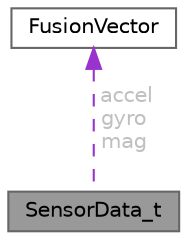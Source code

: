 digraph "SensorData_t"
{
 // LATEX_PDF_SIZE
  bgcolor="transparent";
  edge [fontname=Helvetica,fontsize=10,labelfontname=Helvetica,labelfontsize=10];
  node [fontname=Helvetica,fontsize=10,shape=box,height=0.2,width=0.4];
  Node1 [id="Node000001",label="SensorData_t",height=0.2,width=0.4,color="gray40", fillcolor="grey60", style="filled", fontcolor="black",tooltip="Struktur zum Speichern der pyhsikalischen Messwerte."];
  Node2 -> Node1 [id="edge1_Node000001_Node000002",dir="back",color="darkorchid3",style="dashed",tooltip=" ",label=" accel\ngyro\nmag",fontcolor="grey" ];
  Node2 [id="Node000002",label="FusionVector",height=0.2,width=0.4,color="gray40", fillcolor="white", style="filled",URL="$union_fusion_vector.html",tooltip="3D vector."];
}

